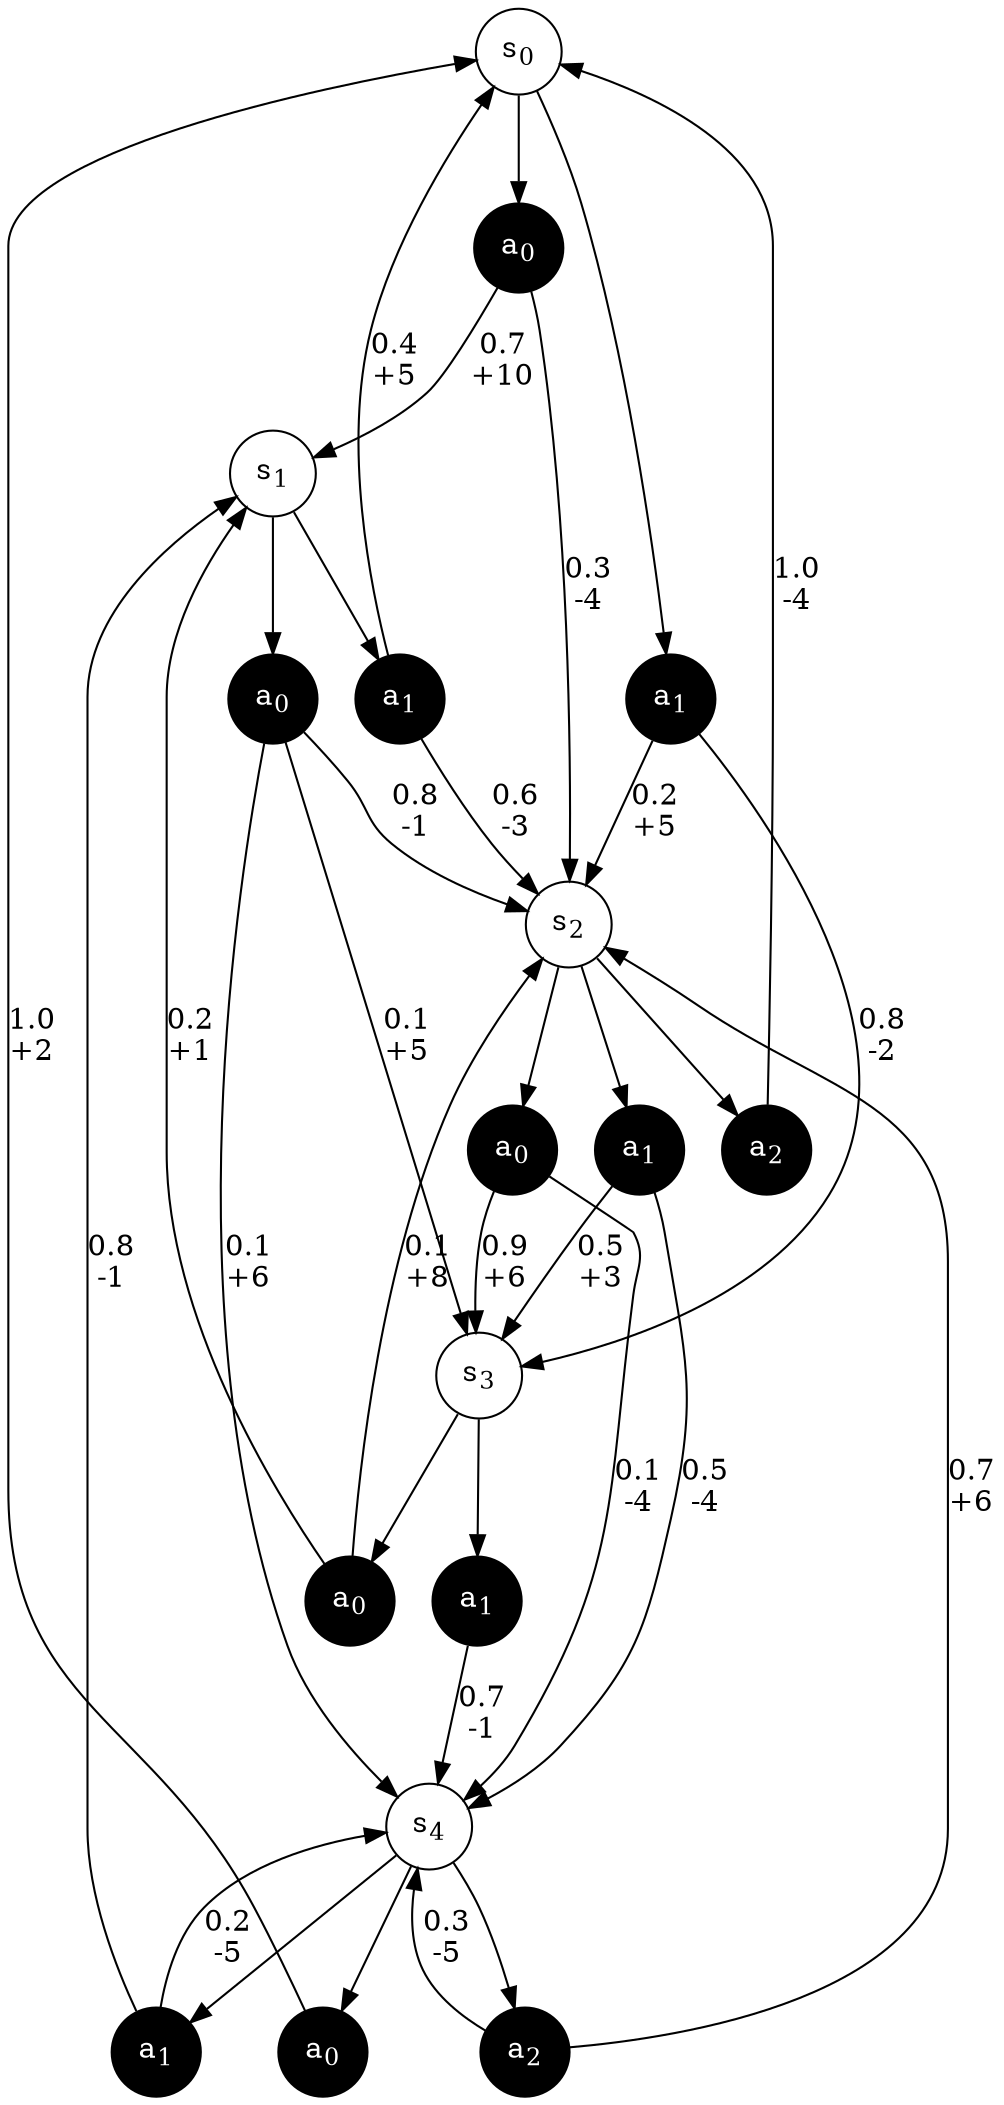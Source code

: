 digraph mdp {
    graph [dpi=300]
    //ranksep=1.5

    s0 [label=<s<sub>0</sub>>, shape="circle"]
    s1 [label=<s<sub>1</sub>>, shape="circle"]
    s2 [label=<s<sub>2</sub>>, shape="circle"]
    s3 [label=<s<sub>3</sub>>, shape="circle"]
    s4 [label=<s<sub>4</sub>>, shape="circle"]

    s0_a0 [label=<a<sub>0</sub>>, style="filled", fillcolor="black", shape="circle", fontcolor="white"]
    s0_a1 [label=<a<sub>1</sub>>, style="filled", fillcolor="black", shape="circle", fontcolor="white"]
    
    s1_a0 [label=<a<sub>0</sub>>, style="filled", fillcolor="black", shape="circle", fontcolor="white"]
    s1_a1 [label=<a<sub>1</sub>>, style="filled", fillcolor="black", shape="circle", fontcolor="white"]
    
    s2_a0 [label=<a<sub>0</sub>>, style="filled", fillcolor="black", shape="circle", fontcolor="white"]
    s2_a1 [label=<a<sub>1</sub>>, style="filled", fillcolor="black", shape="circle", fontcolor="white"]
    s2_a2 [label=<a<sub>2</sub>>, style="filled", fillcolor="black", shape="circle", fontcolor="white"]
    
    s3_a0 [label=<a<sub>0</sub>>, style="filled", fillcolor="black", shape="circle", fontcolor="white"]
    s3_a1 [label=<a<sub>1</sub>>, style="filled", fillcolor="black", shape="circle", fontcolor="white"]
    
    s4_a0 [label=<a<sub>0</sub>>, style="filled", fillcolor="black", shape="circle", fontcolor="white"]
    s4_a1 [label=<a<sub>1</sub>>, style="filled", fillcolor="black", shape="circle", fontcolor="white"]
    s4_a2 [label=<a<sub>2</sub>>, style="filled", fillcolor="black", shape="circle", fontcolor="white"]

    s0 -> s0_a0 [label="\n"]
    s0 -> s0_a1 [label="\n"]
    s1 -> s1_a0 [label="\n"]
    s1 -> s1_a1 [label="\n"]
    s2 -> s2_a0 [label="\n"]
    s2 -> s2_a2 [label="\n"]
    s2 -> s2_a1 [label="\n"]
    s3 -> s3_a1 [label="\n"]
    s3 -> s3_a0 [label="\n"]
    s4 -> s4_a0 [label="\n"]
    s4 -> s4_a1 [label="\n"]
    s4 -> s4_a2 [label="\n"]

    s0_a0 -> s1 [label="0.7\n+10"]
    s0_a0 -> s2 [label="0.3\n-4"]
    
    s0_a1 -> s2 [label="0.2\n+5"]
    s0_a1 -> s3 [label="0.8\n-2"]
    
    s1_a0 -> s3 [label="0.1\n+5"]
    s1_a0 -> s4 [label="0.1\n+6"]
    s1_a0 -> s2 [label="0.8\n-1"]
    
    s1_a1 -> s0 [label="0.4\n+5"]
    s1_a1 -> s2 [label="0.6\n-3"]
    
    s2_a0 -> s3 [label="0.9\n+6"]
    s2_a0 -> s4 [label="0.1\n-4"]
    
    s2_a1 -> s3 [label="0.5\n+3"]
    s2_a1 -> s4 [label="0.5\n-4"]
    
    s2_a2 -> s0 [label="1.0\n-4"]
    
    s3_a0 -> s2 [label="0.1\n+8"]
    s3_a0 -> s1 [label="0.2\n+1"]
    s3_a1 -> s4 [label="0.7\n-1"]
    
    s4_a0 -> s0 [label="1.0\n+2"]
    
    s4_a1 -> s1 [label="0.8\n-1"]
    s4_a1 -> s4 [label="0.2\n-5"]
    
    s4_a2 -> s2 [label="0.7\n+6"]
    s4_a2 -> s4 [label="0.3\n-5"]












































}